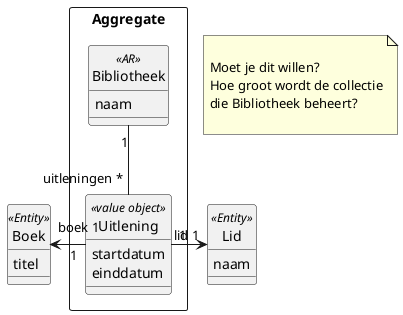 @startuml
hide circle

skinparam linetype ortho

rectangle "Aggregate" {

    class Bibliotheek <<AR>> {
        naam
    }

    class Uitlening <<value object>> {
        startdatum
        einddatum
    }
}

class Lid <<Entity>> {
    naam
}

class Boek <<Entity>> {
        titel
}
Bibliotheek "1" -- "uitleningen *" Uitlening
Uitlening "1" -l-> "boek 1" Boek
Uitlening "1" -r-> "lid 1" Lid

note as N

Moet je dit willen?
Hoe groot wordt de collectie
die Bibliotheek beheert?

end note

@enduml